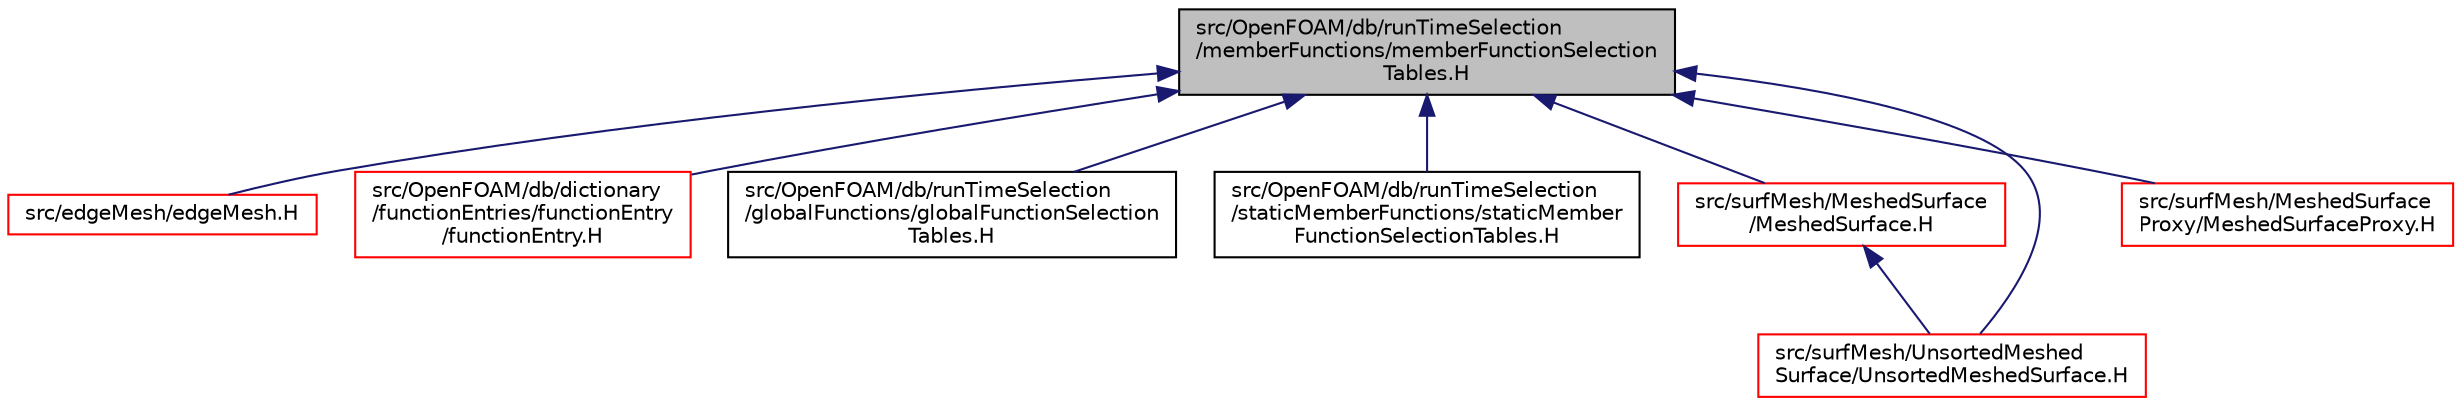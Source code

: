digraph "src/OpenFOAM/db/runTimeSelection/memberFunctions/memberFunctionSelectionTables.H"
{
  bgcolor="transparent";
  edge [fontname="Helvetica",fontsize="10",labelfontname="Helvetica",labelfontsize="10"];
  node [fontname="Helvetica",fontsize="10",shape=record];
  Node1 [label="src/OpenFOAM/db/runTimeSelection\l/memberFunctions/memberFunctionSelection\lTables.H",height=0.2,width=0.4,color="black", fillcolor="grey75", style="filled", fontcolor="black"];
  Node1 -> Node2 [dir="back",color="midnightblue",fontsize="10",style="solid",fontname="Helvetica"];
  Node2 [label="src/edgeMesh/edgeMesh.H",height=0.2,width=0.4,color="red",URL="$a04936.html"];
  Node1 -> Node3 [dir="back",color="midnightblue",fontsize="10",style="solid",fontname="Helvetica"];
  Node3 [label="src/OpenFOAM/db/dictionary\l/functionEntries/functionEntry\l/functionEntry.H",height=0.2,width=0.4,color="red",URL="$a07698.html"];
  Node1 -> Node4 [dir="back",color="midnightblue",fontsize="10",style="solid",fontname="Helvetica"];
  Node4 [label="src/OpenFOAM/db/runTimeSelection\l/globalFunctions/globalFunctionSelection\lTables.H",height=0.2,width=0.4,color="black",URL="$a07842.html",tooltip="Macros to enable the easy declaration of global function selection tables. "];
  Node1 -> Node5 [dir="back",color="midnightblue",fontsize="10",style="solid",fontname="Helvetica"];
  Node5 [label="src/OpenFOAM/db/runTimeSelection\l/staticMemberFunctions/staticMember\lFunctionSelectionTables.H",height=0.2,width=0.4,color="black",URL="$a07846.html",tooltip="Macros to enable the easy declaration of member function selection tables. "];
  Node1 -> Node6 [dir="back",color="midnightblue",fontsize="10",style="solid",fontname="Helvetica"];
  Node6 [label="src/surfMesh/MeshedSurface\l/MeshedSurface.H",height=0.2,width=0.4,color="red",URL="$a09807.html"];
  Node6 -> Node7 [dir="back",color="midnightblue",fontsize="10",style="solid",fontname="Helvetica"];
  Node7 [label="src/surfMesh/UnsortedMeshed\lSurface/UnsortedMeshedSurface.H",height=0.2,width=0.4,color="red",URL="$a09909.html"];
  Node1 -> Node8 [dir="back",color="midnightblue",fontsize="10",style="solid",fontname="Helvetica"];
  Node8 [label="src/surfMesh/MeshedSurface\lProxy/MeshedSurfaceProxy.H",height=0.2,width=0.4,color="red",URL="$a09818.html"];
  Node1 -> Node7 [dir="back",color="midnightblue",fontsize="10",style="solid",fontname="Helvetica"];
}
